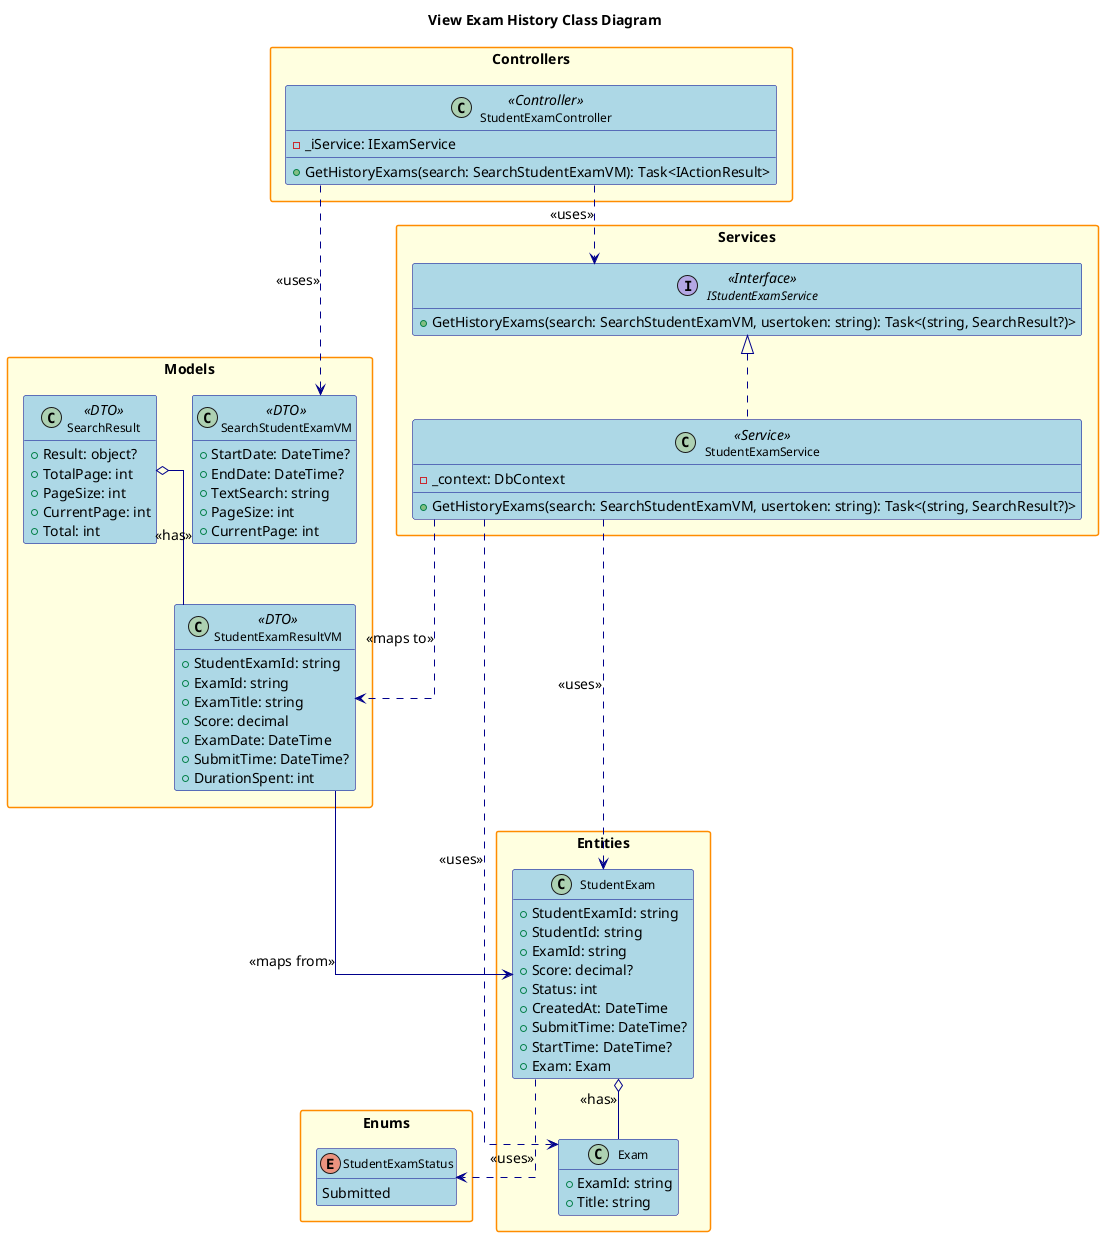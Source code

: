 @startuml
' Class Diagram for View Exam History Feature

title View Exam History Class Diagram

hide empty members
skinparam packageStyle rectangle
skinparam linetype ortho
skinparam defaultFontSize 14
skinparam defaultFontName Arial
skinparam classFontSize 12
skinparam classFontName Arial
skinparam noteFontSize 11
skinparam noteFontName Arial

' Increase spacing and sizing
skinparam class {
    BackgroundColor LightBlue
    BorderColor DarkBlue
    ArrowColor DarkBlue
    FontSize 12
}

skinparam package {
    BackgroundColor LightYellow
    BorderColor DarkOrange
    FontSize 14
    FontStyle bold
}

skinparam interface {
    BackgroundColor LightGreen
    BorderColor DarkGreen
    FontSize 12
}

skinparam enum {
    BackgroundColor LightCyan
    BorderColor DarkCyan
    FontSize 12
}

package "Controllers" {
    class StudentExamController <<Controller>> {
        - _iService: IExamService
        + GetHistoryExams(search: SearchStudentExamVM): Task<IActionResult>
    }
}

package "Services" {
    interface IStudentExamService <<Interface>> {
        + GetHistoryExams(search: SearchStudentExamVM, usertoken: string): Task<(string, SearchResult?)>
    }
    class StudentExamService <<Service>> {
        - _context: DbContext
        + GetHistoryExams(search: SearchStudentExamVM, usertoken: string): Task<(string, SearchResult?)>
    }
}

package "Models" {
    class SearchStudentExamVM <<DTO>> {
        + StartDate: DateTime?
        + EndDate: DateTime?
        + TextSearch: string
        + PageSize: int
        + CurrentPage: int
    }
    class SearchResult <<DTO>> {
        + Result: object?
        + TotalPage: int
        + PageSize: int
        + CurrentPage: int
        + Total: int
    }
    class StudentExamResultVM <<DTO>> {
        + StudentExamId: string
        + ExamId: string
        + ExamTitle: string
        + Score: decimal
        + ExamDate: DateTime
        + SubmitTime: DateTime?
        + DurationSpent: int
    }
}

package "Entities" {
    class StudentExam {
        + StudentExamId: string
        + StudentId: string
        + ExamId: string
        + Score: decimal?
        + Status: int
        + CreatedAt: DateTime
        + SubmitTime: DateTime?
        + StartTime: DateTime?
        + Exam: Exam
    }
    class Exam {
        + ExamId: string
        + Title: string
    }
}

package "Enums" {
    enum StudentExamStatus {
        Submitted
    }
}

' Relationships
StudentExamController ..> IStudentExamService : <<uses>>
IStudentExamService <|.. StudentExamService
StudentExamController ..> SearchStudentExamVM : <<uses>>
StudentExamService ..> StudentExam : <<uses>>
StudentExamService ..> Exam : <<uses>>
StudentExamService ..> StudentExamResultVM : <<maps to>>
StudentExam o-- Exam : <<has>>
StudentExamResultVM --> StudentExam : <<maps from>>
SearchResult o-- StudentExamResultVM : <<has>>
StudentExam ..> StudentExamStatus : <<uses>>

@enduml 